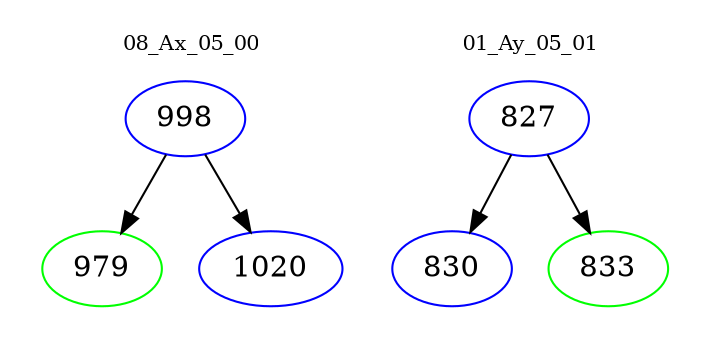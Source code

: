 digraph{
subgraph cluster_0 {
color = white
label = "08_Ax_05_00";
fontsize=10;
T0_998 [label="998", color="blue"]
T0_998 -> T0_979 [color="black"]
T0_979 [label="979", color="green"]
T0_998 -> T0_1020 [color="black"]
T0_1020 [label="1020", color="blue"]
}
subgraph cluster_1 {
color = white
label = "01_Ay_05_01";
fontsize=10;
T1_827 [label="827", color="blue"]
T1_827 -> T1_830 [color="black"]
T1_830 [label="830", color="blue"]
T1_827 -> T1_833 [color="black"]
T1_833 [label="833", color="green"]
}
}
